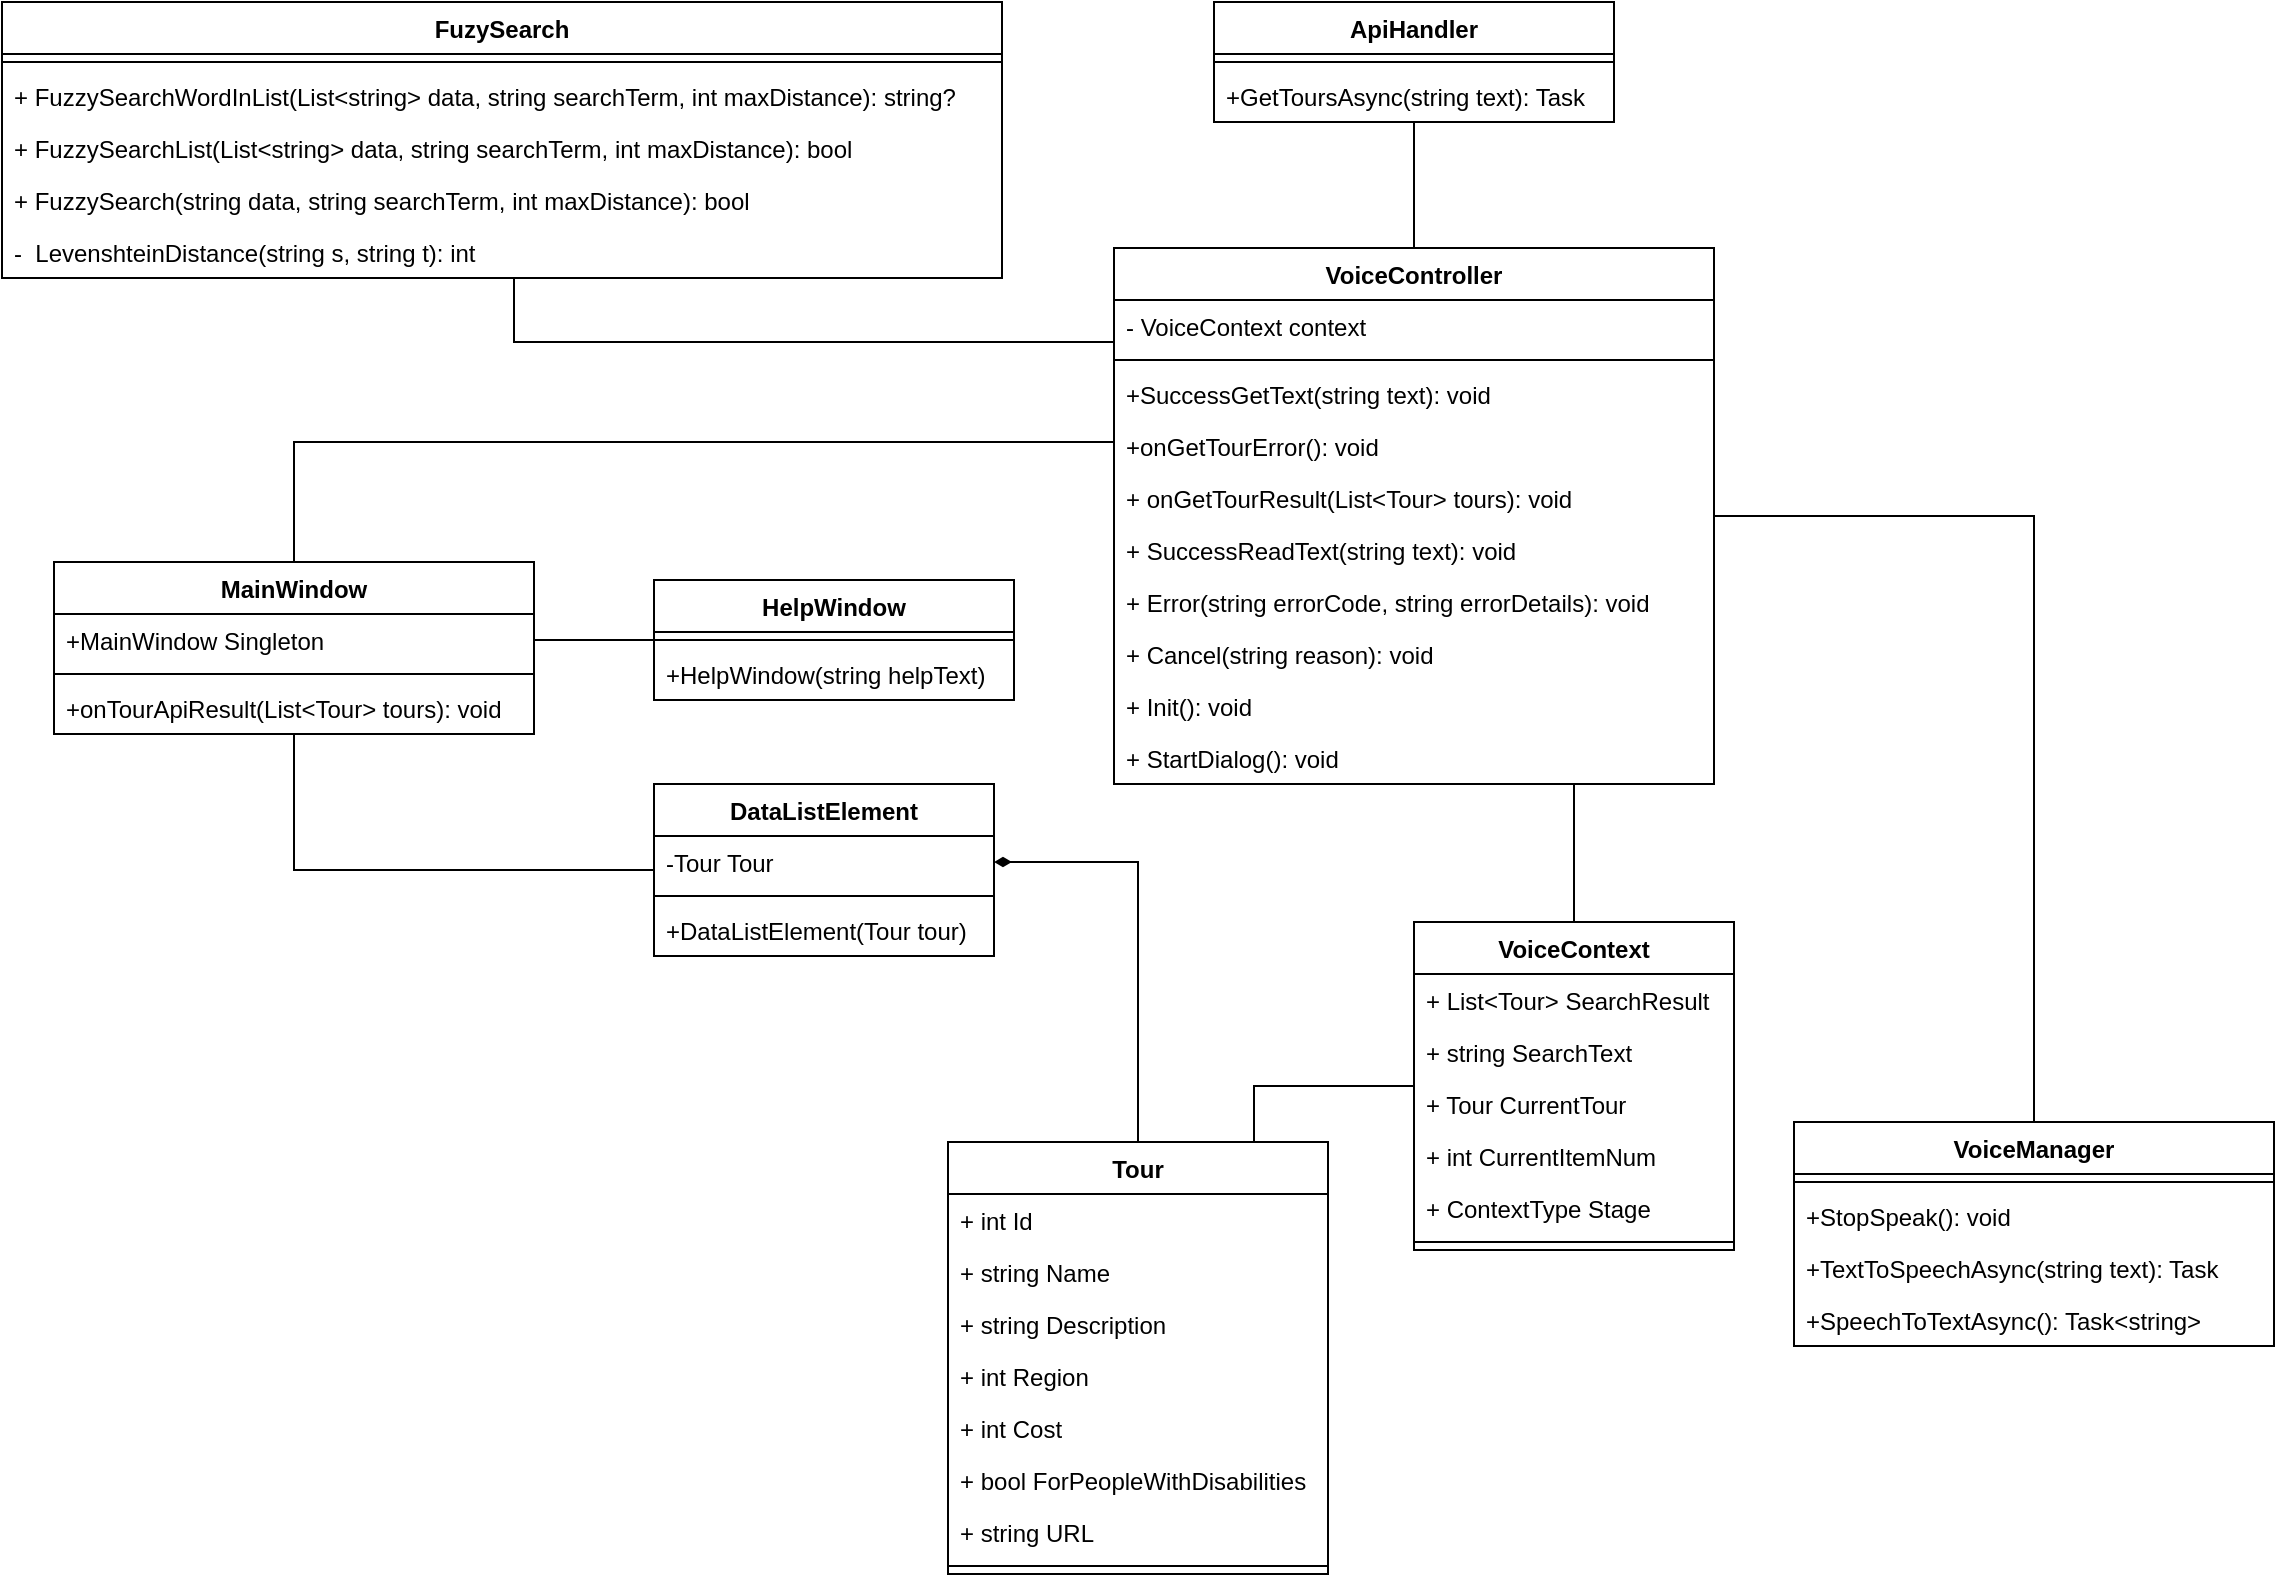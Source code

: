 <mxfile version="26.1.0">
  <diagram name="Страница — 1" id="uZZWH_ZLQHta3NsEkrx_">
    <mxGraphModel dx="1434" dy="1928" grid="1" gridSize="10" guides="1" tooltips="1" connect="1" arrows="1" fold="1" page="1" pageScale="1" pageWidth="827" pageHeight="1169" math="0" shadow="0">
      <root>
        <mxCell id="0" />
        <mxCell id="1" parent="0" />
        <mxCell id="jzI1_n5GK29NUhj0wHnl-68" style="edgeStyle=orthogonalEdgeStyle;rounded=0;orthogonalLoop=1;jettySize=auto;html=1;endArrow=none;startFill=0;" edge="1" parent="1" source="jzI1_n5GK29NUhj0wHnl-1" target="jzI1_n5GK29NUhj0wHnl-13">
          <mxGeometry relative="1" as="geometry">
            <Array as="points">
              <mxPoint x="310" y="120" />
            </Array>
          </mxGeometry>
        </mxCell>
        <mxCell id="jzI1_n5GK29NUhj0wHnl-1" value="MainWindow" style="swimlane;fontStyle=1;align=center;verticalAlign=top;childLayout=stackLayout;horizontal=1;startSize=26;horizontalStack=0;resizeParent=1;resizeParentMax=0;resizeLast=0;collapsible=1;marginBottom=0;whiteSpace=wrap;html=1;" vertex="1" parent="1">
          <mxGeometry x="190" y="180" width="240" height="86" as="geometry" />
        </mxCell>
        <mxCell id="jzI1_n5GK29NUhj0wHnl-2" value="+MainWindow Singleton" style="text;strokeColor=none;fillColor=none;align=left;verticalAlign=top;spacingLeft=4;spacingRight=4;overflow=hidden;rotatable=0;points=[[0,0.5],[1,0.5]];portConstraint=eastwest;whiteSpace=wrap;html=1;" vertex="1" parent="jzI1_n5GK29NUhj0wHnl-1">
          <mxGeometry y="26" width="240" height="26" as="geometry" />
        </mxCell>
        <mxCell id="jzI1_n5GK29NUhj0wHnl-3" value="" style="line;strokeWidth=1;fillColor=none;align=left;verticalAlign=middle;spacingTop=-1;spacingLeft=3;spacingRight=3;rotatable=0;labelPosition=right;points=[];portConstraint=eastwest;strokeColor=inherit;" vertex="1" parent="jzI1_n5GK29NUhj0wHnl-1">
          <mxGeometry y="52" width="240" height="8" as="geometry" />
        </mxCell>
        <mxCell id="jzI1_n5GK29NUhj0wHnl-4" value="+onTourApiResult(List&amp;lt;Tour&amp;gt; tours): void&amp;nbsp;" style="text;strokeColor=none;fillColor=none;align=left;verticalAlign=top;spacingLeft=4;spacingRight=4;overflow=hidden;rotatable=0;points=[[0,0.5],[1,0.5]];portConstraint=eastwest;whiteSpace=wrap;html=1;" vertex="1" parent="jzI1_n5GK29NUhj0wHnl-1">
          <mxGeometry y="60" width="240" height="26" as="geometry" />
        </mxCell>
        <mxCell id="jzI1_n5GK29NUhj0wHnl-5" value="HelpWindow" style="swimlane;fontStyle=1;align=center;verticalAlign=top;childLayout=stackLayout;horizontal=1;startSize=26;horizontalStack=0;resizeParent=1;resizeParentMax=0;resizeLast=0;collapsible=1;marginBottom=0;whiteSpace=wrap;html=1;" vertex="1" parent="1">
          <mxGeometry x="490" y="189" width="180" height="60" as="geometry" />
        </mxCell>
        <mxCell id="jzI1_n5GK29NUhj0wHnl-7" value="" style="line;strokeWidth=1;fillColor=none;align=left;verticalAlign=middle;spacingTop=-1;spacingLeft=3;spacingRight=3;rotatable=0;labelPosition=right;points=[];portConstraint=eastwest;strokeColor=inherit;" vertex="1" parent="jzI1_n5GK29NUhj0wHnl-5">
          <mxGeometry y="26" width="180" height="8" as="geometry" />
        </mxCell>
        <mxCell id="jzI1_n5GK29NUhj0wHnl-8" value="+HelpWindow(string helpText)" style="text;strokeColor=none;fillColor=none;align=left;verticalAlign=top;spacingLeft=4;spacingRight=4;overflow=hidden;rotatable=0;points=[[0,0.5],[1,0.5]];portConstraint=eastwest;whiteSpace=wrap;html=1;" vertex="1" parent="jzI1_n5GK29NUhj0wHnl-5">
          <mxGeometry y="34" width="180" height="26" as="geometry" />
        </mxCell>
        <mxCell id="jzI1_n5GK29NUhj0wHnl-72" style="edgeStyle=orthogonalEdgeStyle;rounded=0;orthogonalLoop=1;jettySize=auto;html=1;endArrow=none;startFill=0;" edge="1" parent="1" source="jzI1_n5GK29NUhj0wHnl-9" target="jzI1_n5GK29NUhj0wHnl-13">
          <mxGeometry relative="1" as="geometry">
            <Array as="points">
              <mxPoint x="1180" y="157" />
            </Array>
          </mxGeometry>
        </mxCell>
        <mxCell id="jzI1_n5GK29NUhj0wHnl-9" value="VoiceManager" style="swimlane;fontStyle=1;align=center;verticalAlign=top;childLayout=stackLayout;horizontal=1;startSize=26;horizontalStack=0;resizeParent=1;resizeParentMax=0;resizeLast=0;collapsible=1;marginBottom=0;whiteSpace=wrap;html=1;" vertex="1" parent="1">
          <mxGeometry x="1060" y="460" width="240" height="112" as="geometry" />
        </mxCell>
        <mxCell id="jzI1_n5GK29NUhj0wHnl-11" value="" style="line;strokeWidth=1;fillColor=none;align=left;verticalAlign=middle;spacingTop=-1;spacingLeft=3;spacingRight=3;rotatable=0;labelPosition=right;points=[];portConstraint=eastwest;strokeColor=inherit;" vertex="1" parent="jzI1_n5GK29NUhj0wHnl-9">
          <mxGeometry y="26" width="240" height="8" as="geometry" />
        </mxCell>
        <mxCell id="jzI1_n5GK29NUhj0wHnl-12" value="+StopSpeak(): void" style="text;strokeColor=none;fillColor=none;align=left;verticalAlign=top;spacingLeft=4;spacingRight=4;overflow=hidden;rotatable=0;points=[[0,0.5],[1,0.5]];portConstraint=eastwest;whiteSpace=wrap;html=1;" vertex="1" parent="jzI1_n5GK29NUhj0wHnl-9">
          <mxGeometry y="34" width="240" height="26" as="geometry" />
        </mxCell>
        <mxCell id="jzI1_n5GK29NUhj0wHnl-42" value="+TextToSpeechAsync(string text): Task&amp;nbsp;" style="text;strokeColor=none;fillColor=none;align=left;verticalAlign=top;spacingLeft=4;spacingRight=4;overflow=hidden;rotatable=0;points=[[0,0.5],[1,0.5]];portConstraint=eastwest;whiteSpace=wrap;html=1;" vertex="1" parent="jzI1_n5GK29NUhj0wHnl-9">
          <mxGeometry y="60" width="240" height="26" as="geometry" />
        </mxCell>
        <mxCell id="jzI1_n5GK29NUhj0wHnl-41" value="+SpeechToTextAsync(): Task&amp;lt;string&amp;gt;" style="text;strokeColor=none;fillColor=none;align=left;verticalAlign=top;spacingLeft=4;spacingRight=4;overflow=hidden;rotatable=0;points=[[0,0.5],[1,0.5]];portConstraint=eastwest;whiteSpace=wrap;html=1;" vertex="1" parent="jzI1_n5GK29NUhj0wHnl-9">
          <mxGeometry y="86" width="240" height="26" as="geometry" />
        </mxCell>
        <mxCell id="jzI1_n5GK29NUhj0wHnl-74" style="edgeStyle=orthogonalEdgeStyle;rounded=0;orthogonalLoop=1;jettySize=auto;html=1;endArrow=none;startFill=0;" edge="1" parent="1" source="jzI1_n5GK29NUhj0wHnl-13" target="jzI1_n5GK29NUhj0wHnl-21">
          <mxGeometry relative="1" as="geometry" />
        </mxCell>
        <mxCell id="jzI1_n5GK29NUhj0wHnl-76" style="edgeStyle=orthogonalEdgeStyle;rounded=0;orthogonalLoop=1;jettySize=auto;html=1;endArrow=none;startFill=0;" edge="1" parent="1" source="jzI1_n5GK29NUhj0wHnl-13" target="jzI1_n5GK29NUhj0wHnl-37">
          <mxGeometry relative="1" as="geometry">
            <Array as="points">
              <mxPoint x="420" y="70" />
            </Array>
          </mxGeometry>
        </mxCell>
        <mxCell id="jzI1_n5GK29NUhj0wHnl-13" value="VoiceController" style="swimlane;fontStyle=1;align=center;verticalAlign=top;childLayout=stackLayout;horizontal=1;startSize=26;horizontalStack=0;resizeParent=1;resizeParentMax=0;resizeLast=0;collapsible=1;marginBottom=0;whiteSpace=wrap;html=1;" vertex="1" parent="1">
          <mxGeometry x="720" y="23" width="300" height="268" as="geometry" />
        </mxCell>
        <mxCell id="jzI1_n5GK29NUhj0wHnl-50" value="- VoiceContext context" style="text;strokeColor=none;fillColor=none;align=left;verticalAlign=top;spacingLeft=4;spacingRight=4;overflow=hidden;rotatable=0;points=[[0,0.5],[1,0.5]];portConstraint=eastwest;whiteSpace=wrap;html=1;" vertex="1" parent="jzI1_n5GK29NUhj0wHnl-13">
          <mxGeometry y="26" width="300" height="26" as="geometry" />
        </mxCell>
        <mxCell id="jzI1_n5GK29NUhj0wHnl-15" value="" style="line;strokeWidth=1;fillColor=none;align=left;verticalAlign=middle;spacingTop=-1;spacingLeft=3;spacingRight=3;rotatable=0;labelPosition=right;points=[];portConstraint=eastwest;strokeColor=inherit;" vertex="1" parent="jzI1_n5GK29NUhj0wHnl-13">
          <mxGeometry y="52" width="300" height="8" as="geometry" />
        </mxCell>
        <mxCell id="jzI1_n5GK29NUhj0wHnl-16" value="+SuccessGetText(string text): void" style="text;strokeColor=none;fillColor=none;align=left;verticalAlign=top;spacingLeft=4;spacingRight=4;overflow=hidden;rotatable=0;points=[[0,0.5],[1,0.5]];portConstraint=eastwest;whiteSpace=wrap;html=1;" vertex="1" parent="jzI1_n5GK29NUhj0wHnl-13">
          <mxGeometry y="60" width="300" height="26" as="geometry" />
        </mxCell>
        <mxCell id="jzI1_n5GK29NUhj0wHnl-43" value="+onGetTourError(): void" style="text;strokeColor=none;fillColor=none;align=left;verticalAlign=top;spacingLeft=4;spacingRight=4;overflow=hidden;rotatable=0;points=[[0,0.5],[1,0.5]];portConstraint=eastwest;whiteSpace=wrap;html=1;" vertex="1" parent="jzI1_n5GK29NUhj0wHnl-13">
          <mxGeometry y="86" width="300" height="26" as="geometry" />
        </mxCell>
        <mxCell id="jzI1_n5GK29NUhj0wHnl-46" value="+&amp;nbsp;onGetTourResult(List&amp;lt;Tour&amp;gt; tours): void" style="text;strokeColor=none;fillColor=none;align=left;verticalAlign=top;spacingLeft=4;spacingRight=4;overflow=hidden;rotatable=0;points=[[0,0.5],[1,0.5]];portConstraint=eastwest;whiteSpace=wrap;html=1;" vertex="1" parent="jzI1_n5GK29NUhj0wHnl-13">
          <mxGeometry y="112" width="300" height="26" as="geometry" />
        </mxCell>
        <mxCell id="jzI1_n5GK29NUhj0wHnl-49" value="+&amp;nbsp;SuccessReadText(string text): void" style="text;strokeColor=none;fillColor=none;align=left;verticalAlign=top;spacingLeft=4;spacingRight=4;overflow=hidden;rotatable=0;points=[[0,0.5],[1,0.5]];portConstraint=eastwest;whiteSpace=wrap;html=1;" vertex="1" parent="jzI1_n5GK29NUhj0wHnl-13">
          <mxGeometry y="138" width="300" height="26" as="geometry" />
        </mxCell>
        <mxCell id="jzI1_n5GK29NUhj0wHnl-48" value="+&amp;nbsp;Error(string errorCode, string errorDetails): void" style="text;strokeColor=none;fillColor=none;align=left;verticalAlign=top;spacingLeft=4;spacingRight=4;overflow=hidden;rotatable=0;points=[[0,0.5],[1,0.5]];portConstraint=eastwest;whiteSpace=wrap;html=1;" vertex="1" parent="jzI1_n5GK29NUhj0wHnl-13">
          <mxGeometry y="164" width="300" height="26" as="geometry" />
        </mxCell>
        <mxCell id="jzI1_n5GK29NUhj0wHnl-47" value="+&amp;nbsp;Cancel(string reason): void" style="text;strokeColor=none;fillColor=none;align=left;verticalAlign=top;spacingLeft=4;spacingRight=4;overflow=hidden;rotatable=0;points=[[0,0.5],[1,0.5]];portConstraint=eastwest;whiteSpace=wrap;html=1;" vertex="1" parent="jzI1_n5GK29NUhj0wHnl-13">
          <mxGeometry y="190" width="300" height="26" as="geometry" />
        </mxCell>
        <mxCell id="jzI1_n5GK29NUhj0wHnl-45" value="+&amp;nbsp;Init(): void" style="text;strokeColor=none;fillColor=none;align=left;verticalAlign=top;spacingLeft=4;spacingRight=4;overflow=hidden;rotatable=0;points=[[0,0.5],[1,0.5]];portConstraint=eastwest;whiteSpace=wrap;html=1;" vertex="1" parent="jzI1_n5GK29NUhj0wHnl-13">
          <mxGeometry y="216" width="300" height="26" as="geometry" />
        </mxCell>
        <mxCell id="jzI1_n5GK29NUhj0wHnl-44" value="+&amp;nbsp;StartDialog(): void" style="text;strokeColor=none;fillColor=none;align=left;verticalAlign=top;spacingLeft=4;spacingRight=4;overflow=hidden;rotatable=0;points=[[0,0.5],[1,0.5]];portConstraint=eastwest;whiteSpace=wrap;html=1;" vertex="1" parent="jzI1_n5GK29NUhj0wHnl-13">
          <mxGeometry y="242" width="300" height="26" as="geometry" />
        </mxCell>
        <mxCell id="jzI1_n5GK29NUhj0wHnl-75" style="edgeStyle=orthogonalEdgeStyle;rounded=0;orthogonalLoop=1;jettySize=auto;html=1;endArrow=none;startFill=0;" edge="1" parent="1" source="jzI1_n5GK29NUhj0wHnl-17" target="jzI1_n5GK29NUhj0wHnl-33">
          <mxGeometry relative="1" as="geometry">
            <Array as="points">
              <mxPoint x="790" y="442" />
            </Array>
          </mxGeometry>
        </mxCell>
        <mxCell id="jzI1_n5GK29NUhj0wHnl-17" value="VoiceContext" style="swimlane;fontStyle=1;align=center;verticalAlign=top;childLayout=stackLayout;horizontal=1;startSize=26;horizontalStack=0;resizeParent=1;resizeParentMax=0;resizeLast=0;collapsible=1;marginBottom=0;whiteSpace=wrap;html=1;" vertex="1" parent="1">
          <mxGeometry x="870" y="360" width="160" height="164" as="geometry" />
        </mxCell>
        <mxCell id="jzI1_n5GK29NUhj0wHnl-51" value="+&amp;nbsp;List&amp;lt;Tour&amp;gt; SearchResult&amp;nbsp;" style="text;strokeColor=none;fillColor=none;align=left;verticalAlign=top;spacingLeft=4;spacingRight=4;overflow=hidden;rotatable=0;points=[[0,0.5],[1,0.5]];portConstraint=eastwest;whiteSpace=wrap;html=1;" vertex="1" parent="jzI1_n5GK29NUhj0wHnl-17">
          <mxGeometry y="26" width="160" height="26" as="geometry" />
        </mxCell>
        <mxCell id="jzI1_n5GK29NUhj0wHnl-52" value="+&amp;nbsp;string SearchText&amp;nbsp;" style="text;strokeColor=none;fillColor=none;align=left;verticalAlign=top;spacingLeft=4;spacingRight=4;overflow=hidden;rotatable=0;points=[[0,0.5],[1,0.5]];portConstraint=eastwest;whiteSpace=wrap;html=1;" vertex="1" parent="jzI1_n5GK29NUhj0wHnl-17">
          <mxGeometry y="52" width="160" height="26" as="geometry" />
        </mxCell>
        <mxCell id="jzI1_n5GK29NUhj0wHnl-54" value="+ Tour CurrentTour" style="text;strokeColor=none;fillColor=none;align=left;verticalAlign=top;spacingLeft=4;spacingRight=4;overflow=hidden;rotatable=0;points=[[0,0.5],[1,0.5]];portConstraint=eastwest;whiteSpace=wrap;html=1;" vertex="1" parent="jzI1_n5GK29NUhj0wHnl-17">
          <mxGeometry y="78" width="160" height="26" as="geometry" />
        </mxCell>
        <mxCell id="jzI1_n5GK29NUhj0wHnl-53" value="+&amp;nbsp;int CurrentItemNum" style="text;strokeColor=none;fillColor=none;align=left;verticalAlign=top;spacingLeft=4;spacingRight=4;overflow=hidden;rotatable=0;points=[[0,0.5],[1,0.5]];portConstraint=eastwest;whiteSpace=wrap;html=1;" vertex="1" parent="jzI1_n5GK29NUhj0wHnl-17">
          <mxGeometry y="104" width="160" height="26" as="geometry" />
        </mxCell>
        <mxCell id="jzI1_n5GK29NUhj0wHnl-18" value="+&amp;nbsp;ContextType Stage" style="text;strokeColor=none;fillColor=none;align=left;verticalAlign=top;spacingLeft=4;spacingRight=4;overflow=hidden;rotatable=0;points=[[0,0.5],[1,0.5]];portConstraint=eastwest;whiteSpace=wrap;html=1;" vertex="1" parent="jzI1_n5GK29NUhj0wHnl-17">
          <mxGeometry y="130" width="160" height="26" as="geometry" />
        </mxCell>
        <mxCell id="jzI1_n5GK29NUhj0wHnl-19" value="" style="line;strokeWidth=1;fillColor=none;align=left;verticalAlign=middle;spacingTop=-1;spacingLeft=3;spacingRight=3;rotatable=0;labelPosition=right;points=[];portConstraint=eastwest;strokeColor=inherit;" vertex="1" parent="jzI1_n5GK29NUhj0wHnl-17">
          <mxGeometry y="156" width="160" height="8" as="geometry" />
        </mxCell>
        <mxCell id="jzI1_n5GK29NUhj0wHnl-21" value="ApiHandler" style="swimlane;fontStyle=1;align=center;verticalAlign=top;childLayout=stackLayout;horizontal=1;startSize=26;horizontalStack=0;resizeParent=1;resizeParentMax=0;resizeLast=0;collapsible=1;marginBottom=0;whiteSpace=wrap;html=1;" vertex="1" parent="1">
          <mxGeometry x="770" y="-100" width="200" height="60" as="geometry" />
        </mxCell>
        <mxCell id="jzI1_n5GK29NUhj0wHnl-23" value="" style="line;strokeWidth=1;fillColor=none;align=left;verticalAlign=middle;spacingTop=-1;spacingLeft=3;spacingRight=3;rotatable=0;labelPosition=right;points=[];portConstraint=eastwest;strokeColor=inherit;" vertex="1" parent="jzI1_n5GK29NUhj0wHnl-21">
          <mxGeometry y="26" width="200" height="8" as="geometry" />
        </mxCell>
        <mxCell id="jzI1_n5GK29NUhj0wHnl-24" value="+GetToursAsync(string text): Task&amp;nbsp;" style="text;strokeColor=none;fillColor=none;align=left;verticalAlign=top;spacingLeft=4;spacingRight=4;overflow=hidden;rotatable=0;points=[[0,0.5],[1,0.5]];portConstraint=eastwest;whiteSpace=wrap;html=1;" vertex="1" parent="jzI1_n5GK29NUhj0wHnl-21">
          <mxGeometry y="34" width="200" height="26" as="geometry" />
        </mxCell>
        <mxCell id="jzI1_n5GK29NUhj0wHnl-25" value="DataListElement" style="swimlane;fontStyle=1;align=center;verticalAlign=top;childLayout=stackLayout;horizontal=1;startSize=26;horizontalStack=0;resizeParent=1;resizeParentMax=0;resizeLast=0;collapsible=1;marginBottom=0;whiteSpace=wrap;html=1;" vertex="1" parent="1">
          <mxGeometry x="490" y="291" width="170" height="86" as="geometry" />
        </mxCell>
        <mxCell id="jzI1_n5GK29NUhj0wHnl-26" value="-Tour Tour&amp;nbsp;" style="text;strokeColor=none;fillColor=none;align=left;verticalAlign=top;spacingLeft=4;spacingRight=4;overflow=hidden;rotatable=0;points=[[0,0.5],[1,0.5]];portConstraint=eastwest;whiteSpace=wrap;html=1;" vertex="1" parent="jzI1_n5GK29NUhj0wHnl-25">
          <mxGeometry y="26" width="170" height="26" as="geometry" />
        </mxCell>
        <mxCell id="jzI1_n5GK29NUhj0wHnl-27" value="" style="line;strokeWidth=1;fillColor=none;align=left;verticalAlign=middle;spacingTop=-1;spacingLeft=3;spacingRight=3;rotatable=0;labelPosition=right;points=[];portConstraint=eastwest;strokeColor=inherit;" vertex="1" parent="jzI1_n5GK29NUhj0wHnl-25">
          <mxGeometry y="52" width="170" height="8" as="geometry" />
        </mxCell>
        <mxCell id="jzI1_n5GK29NUhj0wHnl-28" value="+DataListElement(Tour tour)" style="text;strokeColor=none;fillColor=none;align=left;verticalAlign=top;spacingLeft=4;spacingRight=4;overflow=hidden;rotatable=0;points=[[0,0.5],[1,0.5]];portConstraint=eastwest;whiteSpace=wrap;html=1;" vertex="1" parent="jzI1_n5GK29NUhj0wHnl-25">
          <mxGeometry y="60" width="170" height="26" as="geometry" />
        </mxCell>
        <mxCell id="jzI1_n5GK29NUhj0wHnl-33" value="Tour" style="swimlane;fontStyle=1;align=center;verticalAlign=top;childLayout=stackLayout;horizontal=1;startSize=26;horizontalStack=0;resizeParent=1;resizeParentMax=0;resizeLast=0;collapsible=1;marginBottom=0;whiteSpace=wrap;html=1;" vertex="1" parent="1">
          <mxGeometry x="637" y="470" width="190" height="216" as="geometry" />
        </mxCell>
        <mxCell id="jzI1_n5GK29NUhj0wHnl-58" value="+&amp;nbsp;int Id" style="text;strokeColor=none;fillColor=none;align=left;verticalAlign=top;spacingLeft=4;spacingRight=4;overflow=hidden;rotatable=0;points=[[0,0.5],[1,0.5]];portConstraint=eastwest;whiteSpace=wrap;html=1;" vertex="1" parent="jzI1_n5GK29NUhj0wHnl-33">
          <mxGeometry y="26" width="190" height="26" as="geometry" />
        </mxCell>
        <mxCell id="jzI1_n5GK29NUhj0wHnl-59" value="+ string Name" style="text;strokeColor=none;fillColor=none;align=left;verticalAlign=top;spacingLeft=4;spacingRight=4;overflow=hidden;rotatable=0;points=[[0,0.5],[1,0.5]];portConstraint=eastwest;whiteSpace=wrap;html=1;" vertex="1" parent="jzI1_n5GK29NUhj0wHnl-33">
          <mxGeometry y="52" width="190" height="26" as="geometry" />
        </mxCell>
        <mxCell id="jzI1_n5GK29NUhj0wHnl-62" value="+&amp;nbsp;string Description" style="text;strokeColor=none;fillColor=none;align=left;verticalAlign=top;spacingLeft=4;spacingRight=4;overflow=hidden;rotatable=0;points=[[0,0.5],[1,0.5]];portConstraint=eastwest;whiteSpace=wrap;html=1;" vertex="1" parent="jzI1_n5GK29NUhj0wHnl-33">
          <mxGeometry y="78" width="190" height="26" as="geometry" />
        </mxCell>
        <mxCell id="jzI1_n5GK29NUhj0wHnl-61" value="+&amp;nbsp;int Region" style="text;strokeColor=none;fillColor=none;align=left;verticalAlign=top;spacingLeft=4;spacingRight=4;overflow=hidden;rotatable=0;points=[[0,0.5],[1,0.5]];portConstraint=eastwest;whiteSpace=wrap;html=1;" vertex="1" parent="jzI1_n5GK29NUhj0wHnl-33">
          <mxGeometry y="104" width="190" height="26" as="geometry" />
        </mxCell>
        <mxCell id="jzI1_n5GK29NUhj0wHnl-60" value="+&amp;nbsp;int Cost" style="text;strokeColor=none;fillColor=none;align=left;verticalAlign=top;spacingLeft=4;spacingRight=4;overflow=hidden;rotatable=0;points=[[0,0.5],[1,0.5]];portConstraint=eastwest;whiteSpace=wrap;html=1;" vertex="1" parent="jzI1_n5GK29NUhj0wHnl-33">
          <mxGeometry y="130" width="190" height="26" as="geometry" />
        </mxCell>
        <mxCell id="jzI1_n5GK29NUhj0wHnl-34" value="+&amp;nbsp;bool ForPeopleWithDisabilities" style="text;strokeColor=none;fillColor=none;align=left;verticalAlign=top;spacingLeft=4;spacingRight=4;overflow=hidden;rotatable=0;points=[[0,0.5],[1,0.5]];portConstraint=eastwest;whiteSpace=wrap;html=1;" vertex="1" parent="jzI1_n5GK29NUhj0wHnl-33">
          <mxGeometry y="156" width="190" height="26" as="geometry" />
        </mxCell>
        <mxCell id="jzI1_n5GK29NUhj0wHnl-63" value="+&amp;nbsp;string URL" style="text;strokeColor=none;fillColor=none;align=left;verticalAlign=top;spacingLeft=4;spacingRight=4;overflow=hidden;rotatable=0;points=[[0,0.5],[1,0.5]];portConstraint=eastwest;whiteSpace=wrap;html=1;" vertex="1" parent="jzI1_n5GK29NUhj0wHnl-33">
          <mxGeometry y="182" width="190" height="26" as="geometry" />
        </mxCell>
        <mxCell id="jzI1_n5GK29NUhj0wHnl-35" value="" style="line;strokeWidth=1;fillColor=none;align=left;verticalAlign=middle;spacingTop=-1;spacingLeft=3;spacingRight=3;rotatable=0;labelPosition=right;points=[];portConstraint=eastwest;strokeColor=inherit;" vertex="1" parent="jzI1_n5GK29NUhj0wHnl-33">
          <mxGeometry y="208" width="190" height="8" as="geometry" />
        </mxCell>
        <mxCell id="jzI1_n5GK29NUhj0wHnl-37" value="FuzySearch" style="swimlane;fontStyle=1;align=center;verticalAlign=top;childLayout=stackLayout;horizontal=1;startSize=26;horizontalStack=0;resizeParent=1;resizeParentMax=0;resizeLast=0;collapsible=1;marginBottom=0;whiteSpace=wrap;html=1;" vertex="1" parent="1">
          <mxGeometry x="164" y="-100" width="500" height="138" as="geometry" />
        </mxCell>
        <mxCell id="jzI1_n5GK29NUhj0wHnl-39" value="" style="line;strokeWidth=1;fillColor=none;align=left;verticalAlign=middle;spacingTop=-1;spacingLeft=3;spacingRight=3;rotatable=0;labelPosition=right;points=[];portConstraint=eastwest;strokeColor=inherit;" vertex="1" parent="jzI1_n5GK29NUhj0wHnl-37">
          <mxGeometry y="26" width="500" height="8" as="geometry" />
        </mxCell>
        <mxCell id="jzI1_n5GK29NUhj0wHnl-40" value="+ FuzzySearchWordInList(List&amp;lt;string&amp;gt; data, string searchTerm, int maxDistance): string?" style="text;strokeColor=none;fillColor=none;align=left;verticalAlign=top;spacingLeft=4;spacingRight=4;overflow=hidden;rotatable=0;points=[[0,0.5],[1,0.5]];portConstraint=eastwest;whiteSpace=wrap;html=1;" vertex="1" parent="jzI1_n5GK29NUhj0wHnl-37">
          <mxGeometry y="34" width="500" height="26" as="geometry" />
        </mxCell>
        <mxCell id="jzI1_n5GK29NUhj0wHnl-38" value="+ FuzzySearchList(List&amp;lt;string&amp;gt; data, string searchTerm, int maxDistance): bool" style="text;strokeColor=none;fillColor=none;align=left;verticalAlign=top;spacingLeft=4;spacingRight=4;overflow=hidden;rotatable=0;points=[[0,0.5],[1,0.5]];portConstraint=eastwest;whiteSpace=wrap;html=1;" vertex="1" parent="jzI1_n5GK29NUhj0wHnl-37">
          <mxGeometry y="60" width="500" height="26" as="geometry" />
        </mxCell>
        <mxCell id="jzI1_n5GK29NUhj0wHnl-57" value="+ FuzzySearch(string data, string searchTerm, int maxDistance): bool&amp;nbsp;" style="text;strokeColor=none;fillColor=none;align=left;verticalAlign=top;spacingLeft=4;spacingRight=4;overflow=hidden;rotatable=0;points=[[0,0.5],[1,0.5]];portConstraint=eastwest;whiteSpace=wrap;html=1;" vertex="1" parent="jzI1_n5GK29NUhj0wHnl-37">
          <mxGeometry y="86" width="500" height="26" as="geometry" />
        </mxCell>
        <mxCell id="jzI1_n5GK29NUhj0wHnl-56" value="-&amp;nbsp; LevenshteinDistance(string s, string t): int" style="text;strokeColor=none;fillColor=none;align=left;verticalAlign=top;spacingLeft=4;spacingRight=4;overflow=hidden;rotatable=0;points=[[0,0.5],[1,0.5]];portConstraint=eastwest;whiteSpace=wrap;html=1;" vertex="1" parent="jzI1_n5GK29NUhj0wHnl-37">
          <mxGeometry y="112" width="500" height="26" as="geometry" />
        </mxCell>
        <mxCell id="jzI1_n5GK29NUhj0wHnl-66" style="edgeStyle=orthogonalEdgeStyle;rounded=0;orthogonalLoop=1;jettySize=auto;html=1;endArrow=none;startFill=0;" edge="1" parent="1" source="jzI1_n5GK29NUhj0wHnl-2" target="jzI1_n5GK29NUhj0wHnl-5">
          <mxGeometry relative="1" as="geometry" />
        </mxCell>
        <mxCell id="jzI1_n5GK29NUhj0wHnl-67" style="edgeStyle=orthogonalEdgeStyle;rounded=0;orthogonalLoop=1;jettySize=auto;html=1;endArrow=none;startFill=0;" edge="1" parent="1" source="jzI1_n5GK29NUhj0wHnl-1" target="jzI1_n5GK29NUhj0wHnl-25">
          <mxGeometry relative="1" as="geometry">
            <Array as="points">
              <mxPoint x="310" y="334" />
            </Array>
          </mxGeometry>
        </mxCell>
        <mxCell id="jzI1_n5GK29NUhj0wHnl-71" style="edgeStyle=orthogonalEdgeStyle;rounded=0;orthogonalLoop=1;jettySize=auto;html=1;endArrow=none;startFill=1;startArrow=diamondThin;" edge="1" parent="1" source="jzI1_n5GK29NUhj0wHnl-26" target="jzI1_n5GK29NUhj0wHnl-33">
          <mxGeometry relative="1" as="geometry" />
        </mxCell>
        <mxCell id="jzI1_n5GK29NUhj0wHnl-73" style="edgeStyle=orthogonalEdgeStyle;rounded=0;orthogonalLoop=1;jettySize=auto;html=1;endArrow=none;startFill=0;" edge="1" parent="1" source="jzI1_n5GK29NUhj0wHnl-13" target="jzI1_n5GK29NUhj0wHnl-17">
          <mxGeometry relative="1" as="geometry">
            <Array as="points">
              <mxPoint x="950" y="310" />
              <mxPoint x="950" y="310" />
            </Array>
          </mxGeometry>
        </mxCell>
      </root>
    </mxGraphModel>
  </diagram>
</mxfile>
